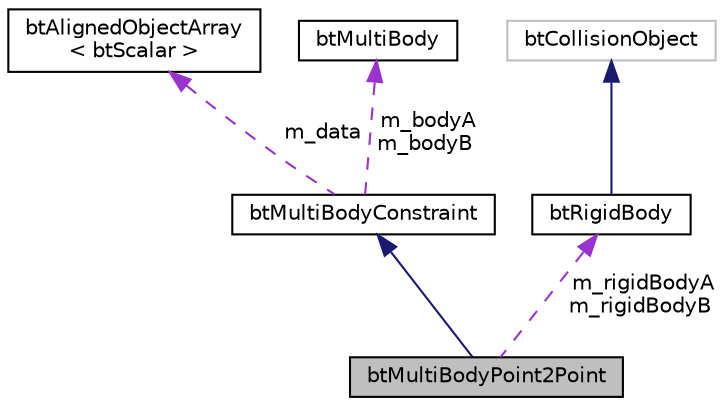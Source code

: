 digraph "btMultiBodyPoint2Point"
{
  edge [fontname="Helvetica",fontsize="10",labelfontname="Helvetica",labelfontsize="10"];
  node [fontname="Helvetica",fontsize="10",shape=record];
  Node1 [label="btMultiBodyPoint2Point",height=0.2,width=0.4,color="black", fillcolor="grey75", style="filled", fontcolor="black"];
  Node2 -> Node1 [dir="back",color="midnightblue",fontsize="10",style="solid",fontname="Helvetica"];
  Node2 [label="btMultiBodyConstraint",height=0.2,width=0.4,color="black", fillcolor="white", style="filled",URL="$classbt_multi_body_constraint.html"];
  Node3 -> Node2 [dir="back",color="darkorchid3",fontsize="10",style="dashed",label=" m_data" ,fontname="Helvetica"];
  Node3 [label="btAlignedObjectArray\l\< btScalar \>",height=0.2,width=0.4,color="black", fillcolor="white", style="filled",URL="$classbt_aligned_object_array.html"];
  Node4 -> Node2 [dir="back",color="darkorchid3",fontsize="10",style="dashed",label=" m_bodyA\nm_bodyB" ,fontname="Helvetica"];
  Node4 [label="btMultiBody",height=0.2,width=0.4,color="black", fillcolor="white", style="filled",URL="$classbt_multi_body.html"];
  Node5 -> Node1 [dir="back",color="darkorchid3",fontsize="10",style="dashed",label=" m_rigidBodyA\nm_rigidBodyB" ,fontname="Helvetica"];
  Node5 [label="btRigidBody",height=0.2,width=0.4,color="black", fillcolor="white", style="filled",URL="$classbt_rigid_body.html"];
  Node6 -> Node5 [dir="back",color="midnightblue",fontsize="10",style="solid",fontname="Helvetica"];
  Node6 [label="btCollisionObject",height=0.2,width=0.4,color="grey75", fillcolor="white", style="filled"];
}
